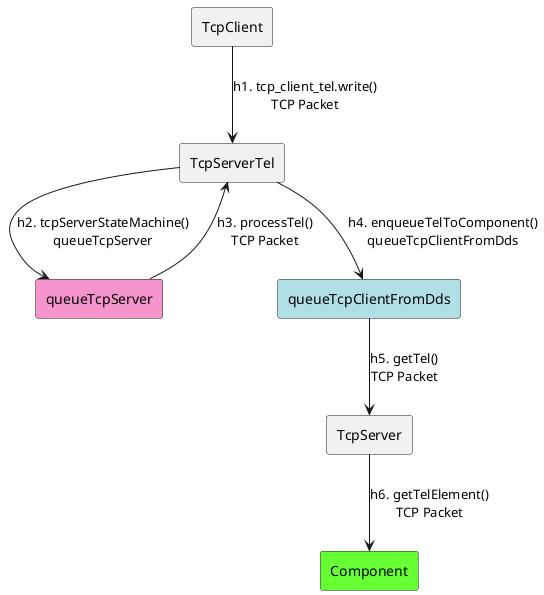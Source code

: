 @startuml
skinparam linestyle ortho

rectangle TcpClient as TC
rectangle TcpServerTel as TST
rectangle TcpServer as TS
rectangle Component #66ff33

rectangle queueTcpServer as QTS #F694CE
rectangle queueTcpClientFromDds as QTCFD #b0e0e6

TC --> TST : h1. tcp_client_tel.write()\nTCP Packet
TST --> QTS : h2. tcpServerStateMachine()\nqueueTcpServer
QTS --> TST : h3. processTel()\nTCP Packet
TST --> QTCFD : h4. enqueueTelToComponent()\nqueueTcpClientFromDds
QTCFD --> TS : h5. getTel()\nTCP Packet
TS --> Component : h6. getTelElement()\nTCP Packet

@enduml